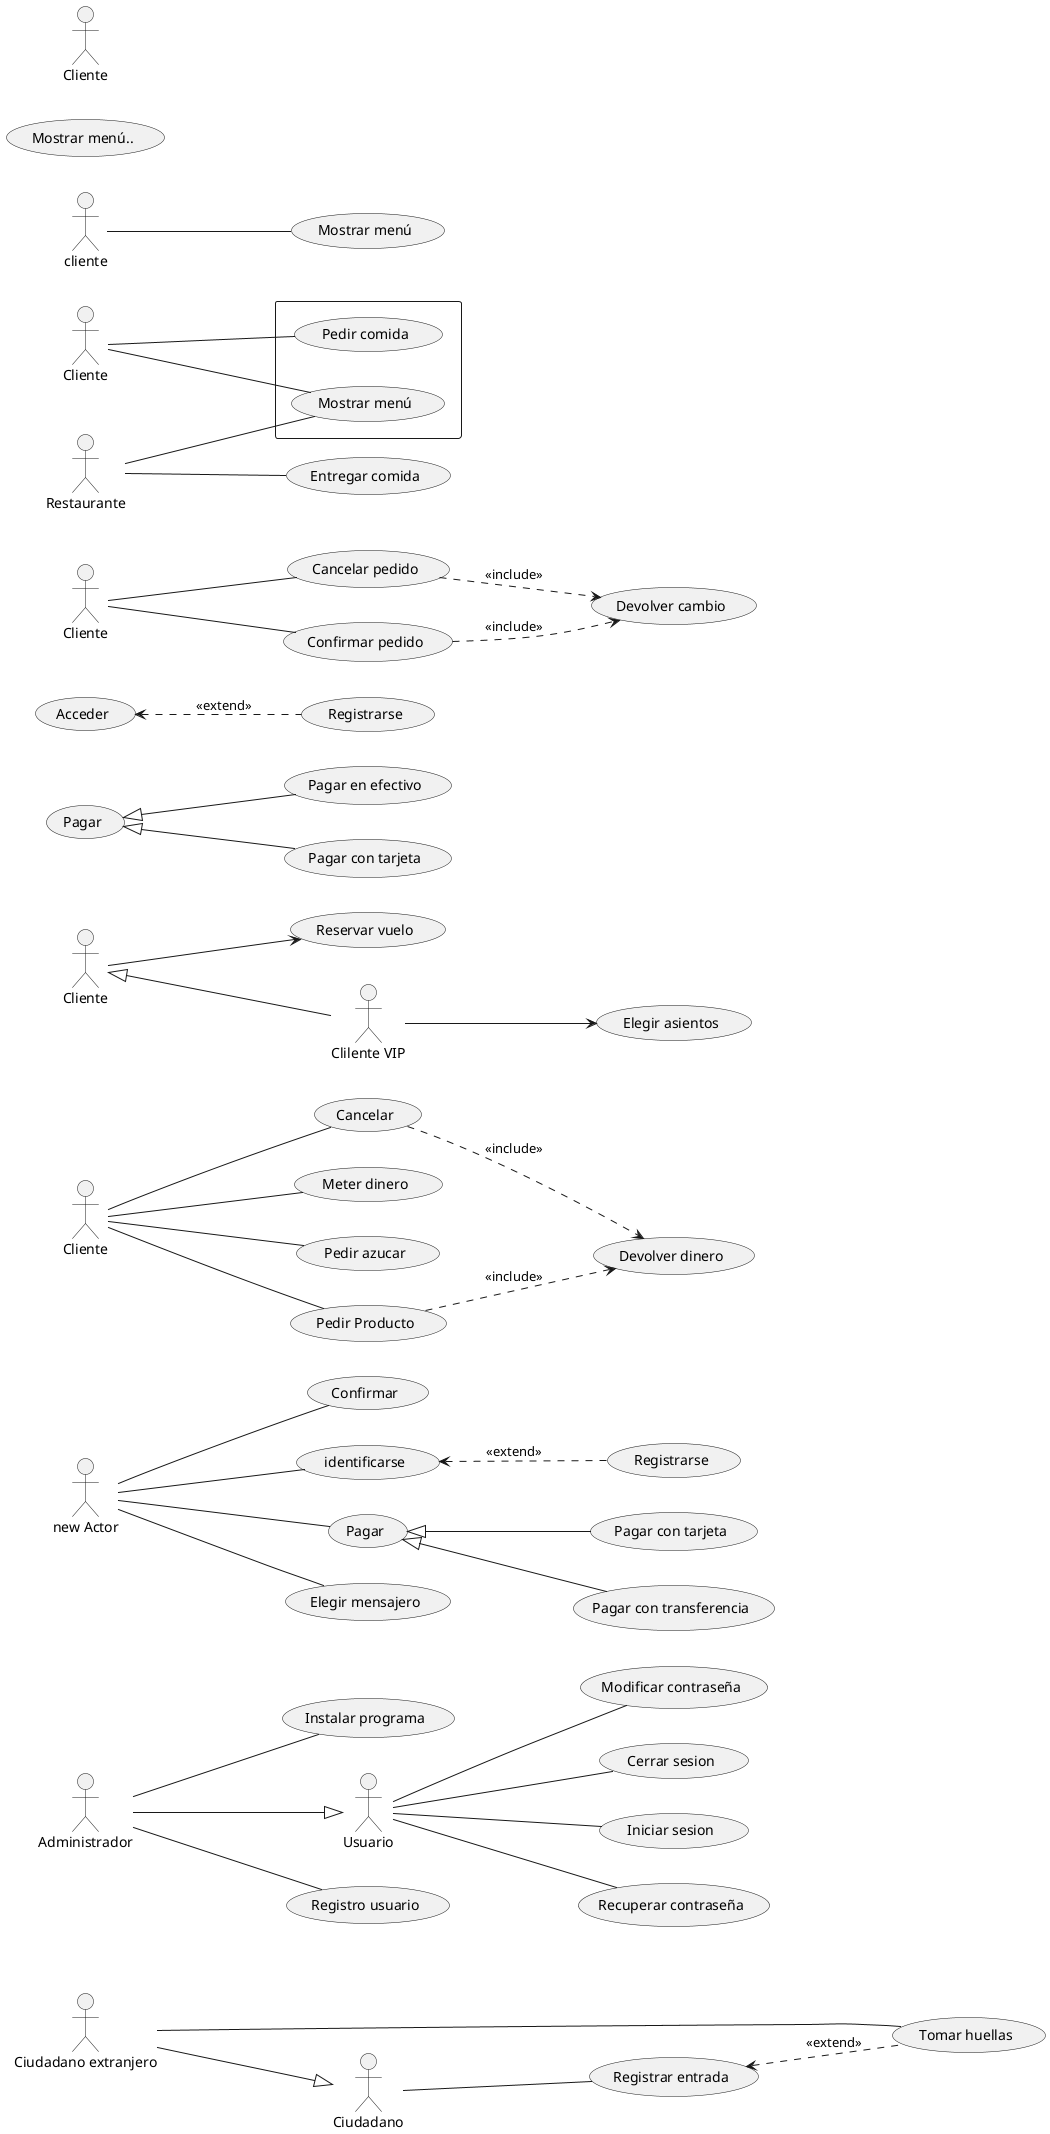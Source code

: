 @startuml

"Ciudadano" as ciu
usecase "Tomar huellas" as tom
usecase "Registrar entrada" as regen
ciu -- regen
regen <.. tom : <<extend>>
"Ciudadano extranjero" as extra
extra -- tom
extra --|> ciu

"Usuario" as usuar
:Administrador: as Admin
usecase "Iniciar sesion" as inise
usecase "Recuperar contraseña" as reccontra
usecase "Modificar contraseña" as modcontr
usecase "Cerrar sesion" as cerra
usecase "Registro usuario" as reusua
usecase "Instalar programa" as insp
usuar -- inise
usuar -- reccontra
usuar -- modcontr
usuar -- cerra
Admin -- reusua
Admin -- insp
Admin --|> usuar

actor "new Actor" as nA
usecase "identificarse" as identifi
usecase "Pagar" as Paga
usecase "Elegir mensajero" as Em
usecase "Confirmar" as Con
usecase "Pagar con tarjeta" as Pgt
usecase "Registrarse" as Regis
usecase "Pagar con transferencia" as Ptra
nA -- identifi
nA -- Paga
nA -- Em
nA -- Con
identifi <.. Regis : <<extend>>
Paga <|-- Pgt
Paga <|-- Ptra


actor "Cliente" as clped
usecase "Meter dinero" as Md
usecase "Pedir azucar" as az
usecase "Pedir Producto" as pp
usecase "Cancelar" as cancel
usecase "Devolver dinero" as Devd
clped -- Md
clped -- az
clped -- pp
clped -- cancel
pp ..> Devd : <<include>>
cancel ..> Devd : <<include>>


actor "Cliente" as clvu
actor "Clilente VIP" as vip
clvu <|-- vip
usecase "Reservar vuelo" as rv
usecase "Elegir asientos" as asie
vip --> asie
clvu --> rv

usecase "Pagar" as pag
usecase "Pagar con tarjeta" as pagt
usecase "Pagar en efectivo" as pagoe
 pag <|-- pagt
pag <|-- pagoe

usecase "Acceder" as acc
usecase "Registrarse" as reg
(acc) <.. (reg) : <<extend>>


left to right direction
actor "Cliente" as cl1
usecase "Confirmar pedido" as cp
usecase "Cancelar pedido" as cap
usecase "Devolver cambio" as dc
cl1 -- cp
cl1 -- cap
(cp) ..> (dc) : <<include>>
(cap) ..> (dc) : <<include>>

left to right direction
actor "Cliente" as cl
actor "Restaurante" as re
rectangle  {
  usecase "Mostrar menú" as UC1
  usecase "Pedir comida" as UC2

}
usecase "Entregar comida" as UC3
cl -- UC1
cl -- UC2
re -- UC3
re -- UC1

 :cliente: -- (Mostrar menú)
 Usecase uc1 as "Mostrar menú.."
actor "Cliente" as ctl
@enduml